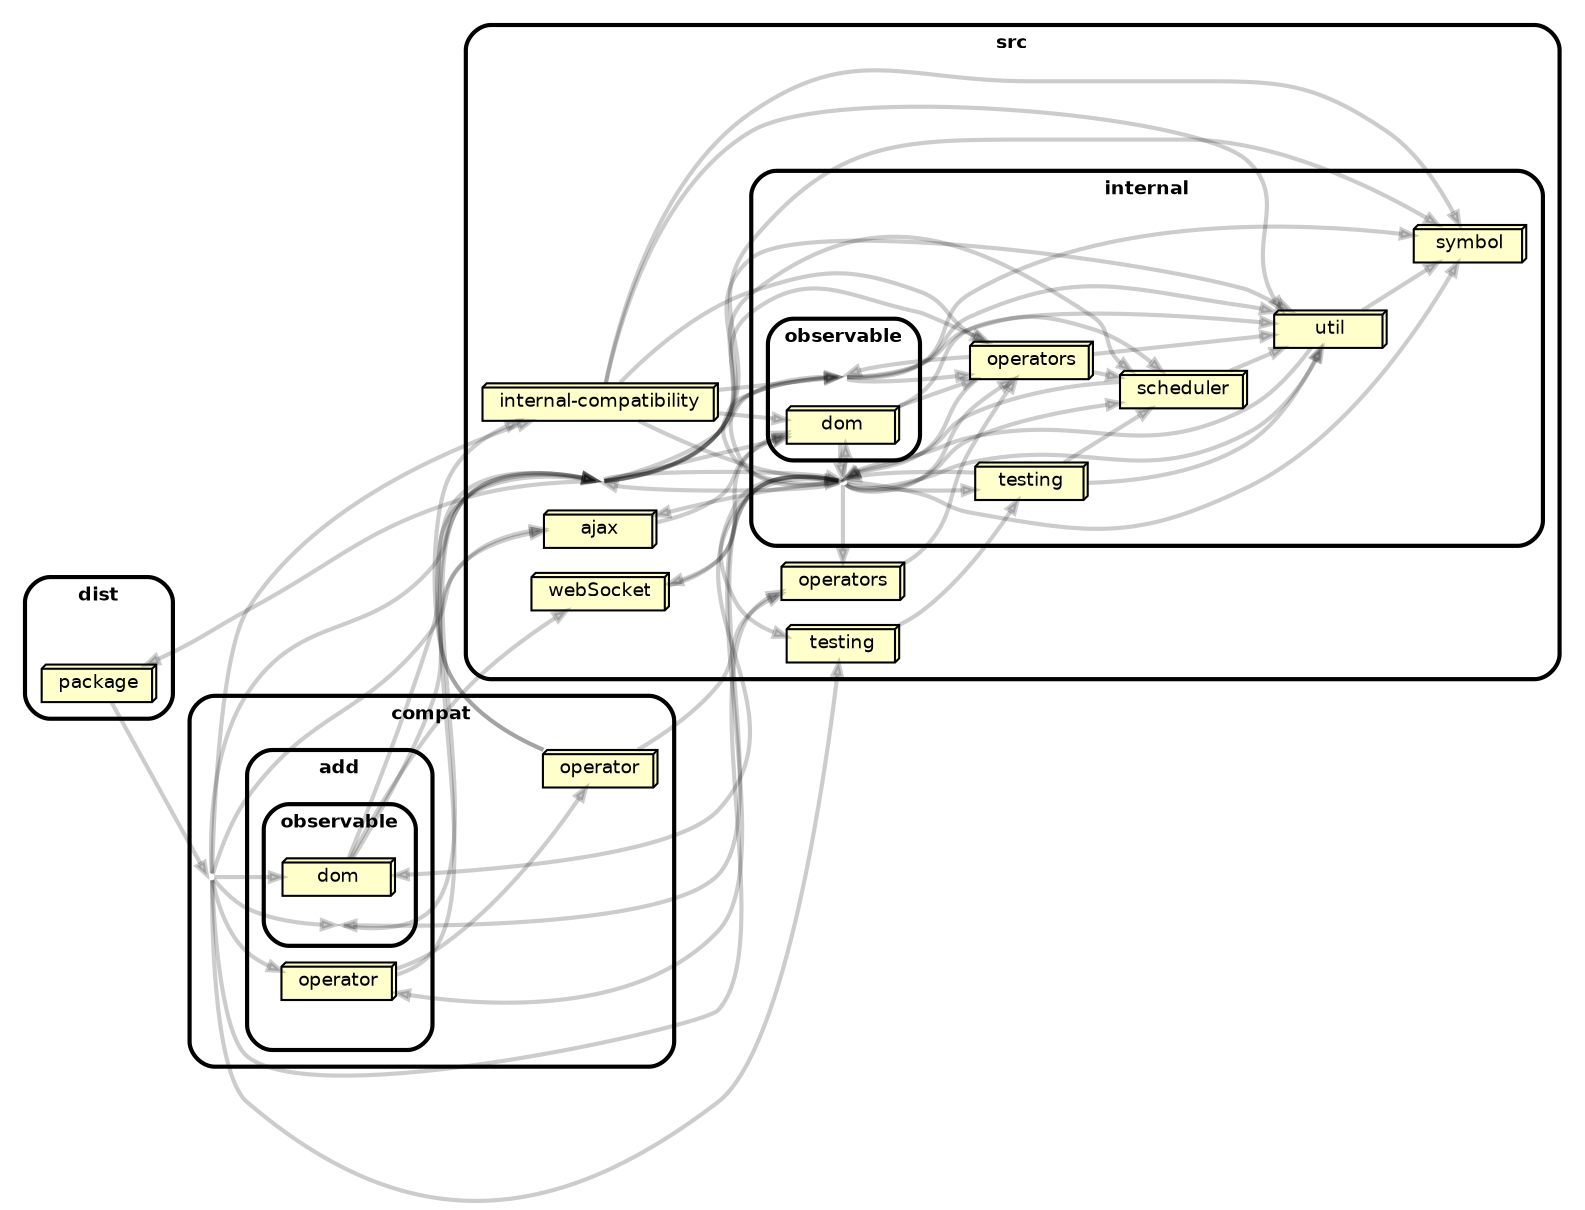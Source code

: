 strict digraph "dependency-cruiser output"{
    ordering="out" rankdir="LR" splines="true" overlap="false" nodesep="0.16" ranksep="0.18" fontname="Helvetica-bold" fontsize="9" style="rounded,bold,filled" fillcolor="#ffffff" compound="true"
    node [shape="box" style="rounded, filled" height="0.2" color="black" fillcolor="#ffffcc" fontcolor="black" fontname="Helvetica" fontsize="9"]
    edge [arrowhead="normal" arrowsize="0.6" penwidth="2.0" color="#00000033" fontname="Helvetica" fontsize="9"]

    "compat" [label=<compat> tooltip="compat" URL="compat" shape="box3d"]
    "compat" -> "compat/add/observable"
    "compat" -> "compat/add/observable/dom"
    "compat" -> "compat/add/operator"
    "compat" -> "src"
    "compat" -> "src/ajax"
    "compat" -> "src/internal-compatibility"
    "compat" -> "src/operators"
    "compat" -> "src/testing"
    subgraph "cluster_compat" {label="compat" "compat" [width="0.05" shape="point" style="invis"] subgraph "cluster_compat/add" {label="add" "compat/add" [width="0.05" shape="point" style="invis"] "compat/add/observable" [label=<observable> tooltip="observable" URL="compat/add/observable" shape="box3d"] } }
    "compat/add/observable" -> "src"
    subgraph "cluster_compat" {label="compat" "compat" [width="0.05" shape="point" style="invis"] subgraph "cluster_compat/add" {label="add" "compat/add" [width="0.05" shape="point" style="invis"] subgraph "cluster_compat/add/observable" {label="observable" "compat/add/observable" [width="0.05" shape="point" style="invis"] "compat/add/observable/dom" [label=<dom> tooltip="dom" URL="compat/add/observable/dom" shape="box3d"] } } }
    "compat/add/observable/dom" -> "src"
    "compat/add/observable/dom" -> "src/ajax"
    "compat/add/observable/dom" -> "src/webSocket"
    subgraph "cluster_compat" {label="compat" "compat" [width="0.05" shape="point" style="invis"] subgraph "cluster_compat/add" {label="add" "compat/add" [width="0.05" shape="point" style="invis"] "compat/add/operator" [label=<operator> tooltip="operator" URL="compat/add/operator" shape="box3d"] } }
    "compat/add/operator" -> "compat/operator"
    "compat/add/operator" -> "src"
    subgraph "cluster_compat" {label="compat" "compat" [width="0.05" shape="point" style="invis"] "compat/operator" [label=<operator> tooltip="operator" URL="compat/operator" shape="box3d"] }
    "compat/operator" -> "src/operators"
    "compat/operator" -> "src"
    "compat/operator" -> "src/internal-compatibility"
    subgraph "cluster_dist" {label="dist" "dist" [width="0.05" shape="point" style="invis"] "dist/package" [label=<package> tooltip="package" URL="dist/package" shape="box3d"] }
    "dist/package" -> "compat"
    "src" [label=<src> tooltip="src" URL="src" shape="box3d"]
    "src" -> "src/internal"
    "src" -> "src/internal/observable/dom"
    "src" -> "dist/package"
    "src" -> "src/internal/observable"
    "src" -> "src/internal/operators"
    "src" -> "src/internal/scheduler"
    "src" -> "src/internal/symbol"
    "src" -> "src/internal/util"
    subgraph "cluster_src" {label="src" "src" [width="0.05" shape="point" style="invis"] "src/ajax" [label=<ajax> tooltip="ajax" URL="src/ajax" shape="box3d"] }
    "src/ajax" -> "src/internal/observable/dom"
    subgraph "cluster_src" {label="src" "src" [width="0.05" shape="point" style="invis"] "src/internal" [label=<internal> tooltip="internal" URL="src/internal" shape="box3d"] }
    "src/internal" -> "src/internal/symbol"
    "src/internal" -> "src/internal/util"
    "src/internal" -> "src/internal/observable"
    "src/internal" -> "src/internal/operators"
    "src/internal" -> "src/internal/scheduler"
    "src/internal" -> "src/internal/observable/dom"
    "src/internal" -> "src/internal/testing"
    "src/internal" -> "compat/add/observable"
    "src/internal" -> "compat/add/observable/dom"
    "src/internal" -> "compat/add/operator"
    "src/internal" -> "src/ajax"
    "src/internal" -> "src"
    "src/internal" -> "src/operators"
    "src/internal" -> "src/testing"
    "src/internal" -> "src/webSocket"
    subgraph "cluster_src" {label="src" "src" [width="0.05" shape="point" style="invis"] "src/internal-compatibility" [label=<internal-compatibility> tooltip="internal-compatibility" URL="src/internal-compatibility" shape="box3d"] }
    "src/internal-compatibility" -> "src/internal"
    "src/internal-compatibility" -> "src/internal/observable"
    "src/internal-compatibility" -> "src/internal/observable/dom"
    "src/internal-compatibility" -> "src/internal/operators"
    "src/internal-compatibility" -> "src/internal/symbol"
    "src/internal-compatibility" -> "src/internal/util"
    subgraph "cluster_src" {label="src" "src" [width="0.05" shape="point" style="invis"] subgraph "cluster_src/internal" {label="internal" "src/internal" [width="0.05" shape="point" style="invis"] "src/internal/observable" [label=<observable> tooltip="observable" URL="src/internal/observable" shape="box3d"] } }
    "src/internal/observable" -> "src/internal"
    "src/internal/observable" -> "src/internal/util"
    "src/internal/observable" -> "src/internal/operators"
    "src/internal/observable" -> "src/internal/symbol"
    "src/internal/observable" -> "src/internal/scheduler"
    subgraph "cluster_src" {label="src" "src" [width="0.05" shape="point" style="invis"] subgraph "cluster_src/internal" {label="internal" "src/internal" [width="0.05" shape="point" style="invis"] subgraph "cluster_src/internal/observable" {label="observable" "src/internal/observable" [width="0.05" shape="point" style="invis"] "src/internal/observable/dom" [label=<dom> tooltip="dom" URL="src/internal/observable/dom" shape="box3d"] } } }
    "src/internal/observable/dom" -> "src/internal"
    "src/internal/observable/dom" -> "src/internal/operators"
    "src/internal/observable/dom" -> "src/internal/util"
    subgraph "cluster_src" {label="src" "src" [width="0.05" shape="point" style="invis"] subgraph "cluster_src/internal" {label="internal" "src/internal" [width="0.05" shape="point" style="invis"] "src/internal/operators" [label=<operators> tooltip="operators" URL="src/internal/operators" shape="box3d"] } }
    "src/internal/operators" -> "src/internal"
    "src/internal/operators" -> "src/internal/util"
    "src/internal/operators" -> "src/internal/observable"
    "src/internal/operators" -> "src/internal/scheduler"
    subgraph "cluster_src" {label="src" "src" [width="0.05" shape="point" style="invis"] subgraph "cluster_src/internal" {label="internal" "src/internal" [width="0.05" shape="point" style="invis"] "src/internal/scheduler" [label=<scheduler> tooltip="scheduler" URL="src/internal/scheduler" shape="box3d"] } }
    "src/internal/scheduler" -> "src/internal"
    "src/internal/scheduler" -> "src/internal/util"
    subgraph "cluster_src" {label="src" "src" [width="0.05" shape="point" style="invis"] subgraph "cluster_src/internal" {label="internal" "src/internal" [width="0.05" shape="point" style="invis"] "src/internal/symbol" [label=<symbol> tooltip="symbol" URL="src/internal/symbol" shape="box3d"] } }
    subgraph "cluster_src" {label="src" "src" [width="0.05" shape="point" style="invis"] subgraph "cluster_src/internal" {label="internal" "src/internal" [width="0.05" shape="point" style="invis"] "src/internal/testing" [label=<testing> tooltip="testing" URL="src/internal/testing" shape="box3d"] } }
    "src/internal/testing" -> "src/internal"
    "src/internal/testing" -> "src/internal/scheduler"
    "src/internal/testing" -> "src/internal/util"
    subgraph "cluster_src" {label="src" "src" [width="0.05" shape="point" style="invis"] subgraph "cluster_src/internal" {label="internal" "src/internal" [width="0.05" shape="point" style="invis"] "src/internal/util" [label=<util> tooltip="util" URL="src/internal/util" shape="box3d"] } }
    "src/internal/util" -> "src/internal"
    "src/internal/util" -> "src/internal/symbol"
    subgraph "cluster_src" {label="src" "src" [width="0.05" shape="point" style="invis"] "src/operators" [label=<operators> tooltip="operators" URL="src/operators" shape="box3d"] }
    "src/operators" -> "src/internal/operators"
    subgraph "cluster_src" {label="src" "src" [width="0.05" shape="point" style="invis"] "src/testing" [label=<testing> tooltip="testing" URL="src/testing" shape="box3d"] }
    "src/testing" -> "src/internal/testing"
    subgraph "cluster_src" {label="src" "src" [width="0.05" shape="point" style="invis"] "src/webSocket" [label=<webSocket> tooltip="webSocket" URL="src/webSocket" shape="box3d"] }
    "src/webSocket" -> "src/internal/observable/dom"
}
